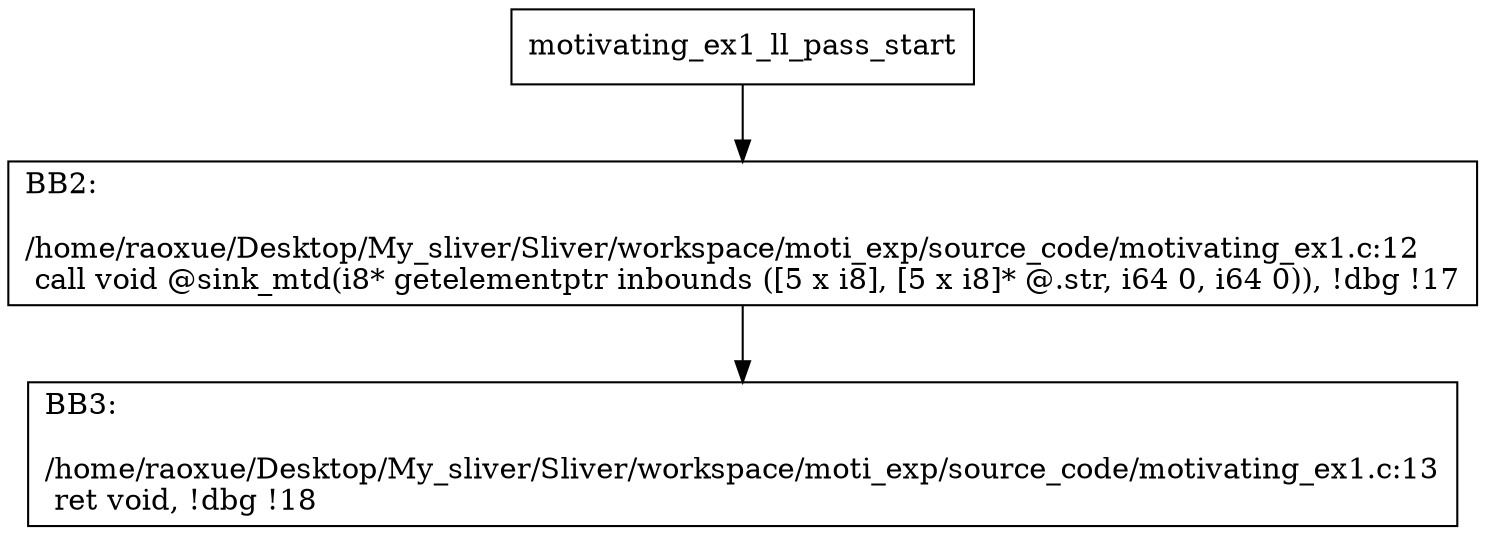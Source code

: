 digraph "CFG for'motivating_ex1_ll_pass' function" {
	BBmotivating_ex1_ll_pass_start[shape=record,label="{motivating_ex1_ll_pass_start}"];
	BBmotivating_ex1_ll_pass_start-> motivating_ex1_ll_passBB2;
	motivating_ex1_ll_passBB2 [shape=record, label="{BB2:\l\l/home/raoxue/Desktop/My_sliver/Sliver/workspace/moti_exp/source_code/motivating_ex1.c:12\l
  call void @sink_mtd(i8* getelementptr inbounds ([5 x i8], [5 x i8]* @.str, i64 0, i64 0)), !dbg !17\l
}"];
	motivating_ex1_ll_passBB2-> motivating_ex1_ll_passBB3;
	motivating_ex1_ll_passBB3 [shape=record, label="{BB3:\l\l/home/raoxue/Desktop/My_sliver/Sliver/workspace/moti_exp/source_code/motivating_ex1.c:13\l
  ret void, !dbg !18\l
}"];
}
